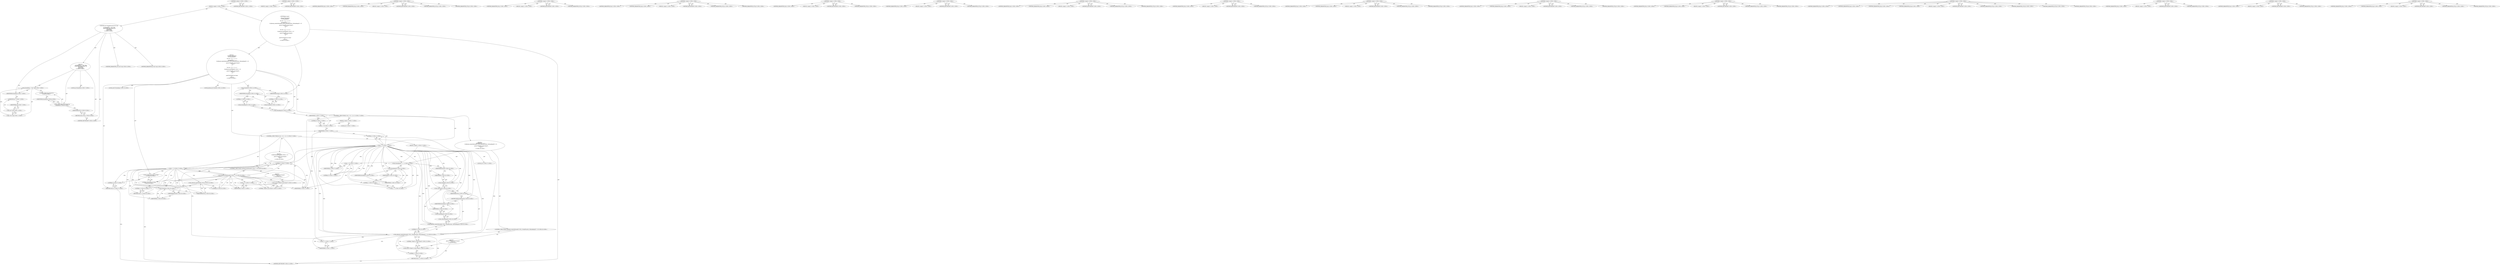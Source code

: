 digraph combined_cpg {
"111669149696" [label = "<(METHOD,<global>)<SUB>1</SUB>>" COLUMN_NUMBER="1" LINE_NUMBER="1"]
"25769803776" [label = "<(BLOCK,<empty>)<SUB>1</SUB>>" COLUMN_NUMBER="1" LINE_NUMBER="1"]
"111669149697" [label = "<(METHOD,void *threadFunction(void *arg)
{
    int threadNum = *(int *)arg;
    printf(\"Hello from thread %d\n\", threadNum);
    return NULL;
})<SUB>5</SUB>>" COLUMN_NUMBER="1" LINE_NUMBER="5"]
"115964116992" [label = "<(METHOD_PARAMETER_IN,void *arg)<SUB>5</SUB>>" COLUMN_NUMBER="22" LINE_NUMBER="5"]
"25769803777" [label = "<(BLOCK,{
    int threadNum = *(int *)arg;
    printf(\"Hello from thread %d\n\", threadNum);
    return NULL;
})<SUB>6</SUB>>" COLUMN_NUMBER="1" LINE_NUMBER="6"]
"94489280512" [label = "<(LOCAL,int threadNum)<SUB>7</SUB>>" COLUMN_NUMBER="9" LINE_NUMBER="7"]
"30064771072" [label = "<(CALL,threadNum = *(int *)arg)<SUB>7</SUB>>" COLUMN_NUMBER="9" LINE_NUMBER="7"]
"68719476736" [label = "<(IDENTIFIER,threadNum)<SUB>7</SUB>>" COLUMN_NUMBER="9" LINE_NUMBER="7"]
"30064771073" [label = "<(CALL,*(int *)arg)<SUB>7</SUB>>" COLUMN_NUMBER="21" LINE_NUMBER="7"]
"30064771074" [label = "<(CALL,(int *)arg)<SUB>7</SUB>>" COLUMN_NUMBER="22" LINE_NUMBER="7"]
"184683593728" [label = "<(UNKNOWN,int *)<SUB>7</SUB>>" COLUMN_NUMBER="23" LINE_NUMBER="7"]
"68719476737" [label = "<(IDENTIFIER,arg)<SUB>7</SUB>>" COLUMN_NUMBER="29" LINE_NUMBER="7"]
"30064771075" [label = "<(CALL,printf(\"Hello from thread %d\n\", threadNum))<SUB>8</SUB>>" COLUMN_NUMBER="5" LINE_NUMBER="8"]
"90194313216" [label = "<(LITERAL,\"Hello from thread %d\n\")<SUB>8</SUB>>" COLUMN_NUMBER="12" LINE_NUMBER="8"]
"68719476738" [label = "<(IDENTIFIER,threadNum)<SUB>8</SUB>>" COLUMN_NUMBER="38" LINE_NUMBER="8"]
"146028888064" [label = "<(RETURN,return NULL;)<SUB>9</SUB>>" COLUMN_NUMBER="5" LINE_NUMBER="9"]
"68719476739" [label = "<(IDENTIFIER,NULL)<SUB>9</SUB>>" COLUMN_NUMBER="12" LINE_NUMBER="9"]
"128849018880" [label = "<(METHOD_RETURN,RET)<SUB>5</SUB>>" COLUMN_NUMBER="1" LINE_NUMBER="5"]
"120259084288" [label = "<(METHOD_PARAMETER_OUT,void *arg)<SUB>5</SUB>>" COLUMN_NUMBER="22" LINE_NUMBER="5"]
"111669149698" [label = "<(METHOD,int main()
{
    pthread_t threads[2];
    int threadArgs[2];

    for (int i = 0; i < 2; i++)
    {
        threadArgs[i] = i + 1;
        if (pthread_create(&threads[i], NULL, threadFunction, &threadArgs[i]) != 0)
        {
            perror(\"Failed to create thread\");
            return 1;
        }
    }

    for (int i = 0; i < 2; i++)
    {
        if (pthread_join(threads[i], NULL) != 0)
        {
            perror(\"Failed to join thread\");
            return 1;
        }
    }

    printf(\"All threads are done!\n\");
    return 0;
})<SUB>12</SUB>>" COLUMN_NUMBER="1" LINE_NUMBER="12"]
"25769803778" [label = "<(BLOCK,{
    pthread_t threads[2];
    int threadArgs[2];

    for (int i = 0; i < 2; i++)
    {
        threadArgs[i] = i + 1;
        if (pthread_create(&threads[i], NULL, threadFunction, &threadArgs[i]) != 0)
        {
            perror(\"Failed to create thread\");
            return 1;
        }
    }

    for (int i = 0; i < 2; i++)
    {
        if (pthread_join(threads[i], NULL) != 0)
        {
            perror(\"Failed to join thread\");
            return 1;
        }
    }

    printf(\"All threads are done!\n\");
    return 0;
})<SUB>13</SUB>>" COLUMN_NUMBER="1" LINE_NUMBER="13"]
"94489280513" [label = "<(LOCAL,pthread_t[2] threads)<SUB>14</SUB>>" COLUMN_NUMBER="15" LINE_NUMBER="14"]
"30064771076" [label = "<(CALL,threads[2])<SUB>14</SUB>>" COLUMN_NUMBER="15" LINE_NUMBER="14"]
"68719476740" [label = "<(IDENTIFIER,threads)<SUB>14</SUB>>" COLUMN_NUMBER="15" LINE_NUMBER="14"]
"30064771077" [label = "<(CALL,threads[2])<SUB>14</SUB>>" COLUMN_NUMBER="15" LINE_NUMBER="14"]
"90194313217" [label = "<(LITERAL,2)<SUB>14</SUB>>" COLUMN_NUMBER="23" LINE_NUMBER="14"]
"94489280514" [label = "<(LOCAL,int[2] threadArgs)<SUB>15</SUB>>" COLUMN_NUMBER="9" LINE_NUMBER="15"]
"30064771078" [label = "<(CALL,threadArgs[2])<SUB>15</SUB>>" COLUMN_NUMBER="9" LINE_NUMBER="15"]
"68719476741" [label = "<(IDENTIFIER,threadArgs)<SUB>15</SUB>>" COLUMN_NUMBER="9" LINE_NUMBER="15"]
"30064771079" [label = "<(CALL,threadArgs[2])<SUB>15</SUB>>" COLUMN_NUMBER="9" LINE_NUMBER="15"]
"90194313218" [label = "<(LITERAL,2)<SUB>15</SUB>>" COLUMN_NUMBER="20" LINE_NUMBER="15"]
"47244640256" [label = "<(CONTROL_STRUCTURE,for (int i = 0;i < 2;i++))<SUB>17</SUB>>" COLUMN_NUMBER="5" LINE_NUMBER="17"]
"25769803779" [label = "<(BLOCK,<empty>)<SUB>17</SUB>>" COLUMN_NUMBER="5" LINE_NUMBER="17"]
"94489280515" [label = "<(LOCAL,int i)<SUB>17</SUB>>" COLUMN_NUMBER="14" LINE_NUMBER="17"]
"30064771080" [label = "<(CALL,i = 0)<SUB>17</SUB>>" COLUMN_NUMBER="14" LINE_NUMBER="17"]
"68719476742" [label = "<(IDENTIFIER,i)<SUB>17</SUB>>" COLUMN_NUMBER="14" LINE_NUMBER="17"]
"90194313219" [label = "<(LITERAL,0)<SUB>17</SUB>>" COLUMN_NUMBER="18" LINE_NUMBER="17"]
"30064771081" [label = "<(CALL,i < 2)<SUB>17</SUB>>" COLUMN_NUMBER="21" LINE_NUMBER="17"]
"68719476743" [label = "<(IDENTIFIER,i)<SUB>17</SUB>>" COLUMN_NUMBER="21" LINE_NUMBER="17"]
"90194313220" [label = "<(LITERAL,2)<SUB>17</SUB>>" COLUMN_NUMBER="25" LINE_NUMBER="17"]
"30064771082" [label = "<(CALL,i++)<SUB>17</SUB>>" COLUMN_NUMBER="28" LINE_NUMBER="17"]
"68719476744" [label = "<(IDENTIFIER,i)<SUB>17</SUB>>" COLUMN_NUMBER="28" LINE_NUMBER="17"]
"25769803780" [label = "<(BLOCK,{
        threadArgs[i] = i + 1;
        if (pthread_create(&threads[i], NULL, threadFunction, &threadArgs[i]) != 0)
        {
            perror(\"Failed to create thread\");
            return 1;
        }
    })<SUB>18</SUB>>" COLUMN_NUMBER="5" LINE_NUMBER="18"]
"30064771083" [label = "<(CALL,threadArgs[i] = i + 1)<SUB>19</SUB>>" COLUMN_NUMBER="9" LINE_NUMBER="19"]
"30064771084" [label = "<(CALL,threadArgs[i])<SUB>19</SUB>>" COLUMN_NUMBER="9" LINE_NUMBER="19"]
"68719476745" [label = "<(IDENTIFIER,threadArgs)<SUB>19</SUB>>" COLUMN_NUMBER="9" LINE_NUMBER="19"]
"68719476746" [label = "<(IDENTIFIER,i)<SUB>19</SUB>>" COLUMN_NUMBER="20" LINE_NUMBER="19"]
"30064771085" [label = "<(CALL,i + 1)<SUB>19</SUB>>" COLUMN_NUMBER="25" LINE_NUMBER="19"]
"68719476747" [label = "<(IDENTIFIER,i)<SUB>19</SUB>>" COLUMN_NUMBER="25" LINE_NUMBER="19"]
"90194313221" [label = "<(LITERAL,1)<SUB>19</SUB>>" COLUMN_NUMBER="29" LINE_NUMBER="19"]
"47244640257" [label = "<(CONTROL_STRUCTURE,if (pthread_create(&threads[i], NULL, threadFunction, &threadArgs[i]) != 0))<SUB>20</SUB>>" COLUMN_NUMBER="9" LINE_NUMBER="20"]
"30064771086" [label = "<(CALL,pthread_create(&threads[i], NULL, threadFunction, &threadArgs[i]) != 0)<SUB>20</SUB>>" COLUMN_NUMBER="13" LINE_NUMBER="20"]
"30064771087" [label = "<(CALL,pthread_create(&threads[i], NULL, threadFunction, &threadArgs[i]))<SUB>20</SUB>>" COLUMN_NUMBER="13" LINE_NUMBER="20"]
"30064771088" [label = "<(CALL,&threads[i])<SUB>20</SUB>>" COLUMN_NUMBER="28" LINE_NUMBER="20"]
"30064771089" [label = "<(CALL,threads[i])<SUB>20</SUB>>" COLUMN_NUMBER="29" LINE_NUMBER="20"]
"68719476748" [label = "<(IDENTIFIER,threads)<SUB>20</SUB>>" COLUMN_NUMBER="29" LINE_NUMBER="20"]
"68719476749" [label = "<(IDENTIFIER,i)<SUB>20</SUB>>" COLUMN_NUMBER="37" LINE_NUMBER="20"]
"68719476750" [label = "<(IDENTIFIER,NULL)<SUB>20</SUB>>" COLUMN_NUMBER="41" LINE_NUMBER="20"]
"124554051584" [label = "<(METHOD_REF,threadFunction)<SUB>20</SUB>>" COLUMN_NUMBER="47" LINE_NUMBER="20"]
"30064771090" [label = "<(CALL,&threadArgs[i])<SUB>20</SUB>>" COLUMN_NUMBER="63" LINE_NUMBER="20"]
"30064771091" [label = "<(CALL,threadArgs[i])<SUB>20</SUB>>" COLUMN_NUMBER="64" LINE_NUMBER="20"]
"68719476751" [label = "<(IDENTIFIER,threadArgs)<SUB>20</SUB>>" COLUMN_NUMBER="64" LINE_NUMBER="20"]
"68719476752" [label = "<(IDENTIFIER,i)<SUB>20</SUB>>" COLUMN_NUMBER="75" LINE_NUMBER="20"]
"90194313222" [label = "<(LITERAL,0)<SUB>20</SUB>>" COLUMN_NUMBER="82" LINE_NUMBER="20"]
"25769803781" [label = "<(BLOCK,{
            perror(\"Failed to create thread\");
            return 1;
        })<SUB>21</SUB>>" COLUMN_NUMBER="9" LINE_NUMBER="21"]
"30064771092" [label = "<(CALL,perror(\"Failed to create thread\"))<SUB>22</SUB>>" COLUMN_NUMBER="13" LINE_NUMBER="22"]
"90194313223" [label = "<(LITERAL,\"Failed to create thread\")<SUB>22</SUB>>" COLUMN_NUMBER="20" LINE_NUMBER="22"]
"146028888065" [label = "<(RETURN,return 1;)<SUB>23</SUB>>" COLUMN_NUMBER="13" LINE_NUMBER="23"]
"90194313224" [label = "<(LITERAL,1)<SUB>23</SUB>>" COLUMN_NUMBER="20" LINE_NUMBER="23"]
"47244640258" [label = "<(CONTROL_STRUCTURE,for (int i = 0;i < 2;i++))<SUB>27</SUB>>" COLUMN_NUMBER="5" LINE_NUMBER="27"]
"25769803782" [label = "<(BLOCK,<empty>)<SUB>27</SUB>>" COLUMN_NUMBER="5" LINE_NUMBER="27"]
"94489280516" [label = "<(LOCAL,int i)<SUB>27</SUB>>" COLUMN_NUMBER="14" LINE_NUMBER="27"]
"30064771093" [label = "<(CALL,i = 0)<SUB>27</SUB>>" COLUMN_NUMBER="14" LINE_NUMBER="27"]
"68719476753" [label = "<(IDENTIFIER,i)<SUB>27</SUB>>" COLUMN_NUMBER="14" LINE_NUMBER="27"]
"90194313225" [label = "<(LITERAL,0)<SUB>27</SUB>>" COLUMN_NUMBER="18" LINE_NUMBER="27"]
"30064771094" [label = "<(CALL,i < 2)<SUB>27</SUB>>" COLUMN_NUMBER="21" LINE_NUMBER="27"]
"68719476754" [label = "<(IDENTIFIER,i)<SUB>27</SUB>>" COLUMN_NUMBER="21" LINE_NUMBER="27"]
"90194313226" [label = "<(LITERAL,2)<SUB>27</SUB>>" COLUMN_NUMBER="25" LINE_NUMBER="27"]
"30064771095" [label = "<(CALL,i++)<SUB>27</SUB>>" COLUMN_NUMBER="28" LINE_NUMBER="27"]
"68719476755" [label = "<(IDENTIFIER,i)<SUB>27</SUB>>" COLUMN_NUMBER="28" LINE_NUMBER="27"]
"25769803783" [label = "<(BLOCK,{
        if (pthread_join(threads[i], NULL) != 0)
        {
            perror(\"Failed to join thread\");
            return 1;
        }
    })<SUB>28</SUB>>" COLUMN_NUMBER="5" LINE_NUMBER="28"]
"47244640259" [label = "<(CONTROL_STRUCTURE,if (pthread_join(threads[i], NULL) != 0))<SUB>29</SUB>>" COLUMN_NUMBER="9" LINE_NUMBER="29"]
"30064771096" [label = "<(CALL,pthread_join(threads[i], NULL) != 0)<SUB>29</SUB>>" COLUMN_NUMBER="13" LINE_NUMBER="29"]
"30064771097" [label = "<(CALL,pthread_join(threads[i], NULL))<SUB>29</SUB>>" COLUMN_NUMBER="13" LINE_NUMBER="29"]
"30064771098" [label = "<(CALL,threads[i])<SUB>29</SUB>>" COLUMN_NUMBER="26" LINE_NUMBER="29"]
"68719476756" [label = "<(IDENTIFIER,threads)<SUB>29</SUB>>" COLUMN_NUMBER="26" LINE_NUMBER="29"]
"68719476757" [label = "<(IDENTIFIER,i)<SUB>29</SUB>>" COLUMN_NUMBER="34" LINE_NUMBER="29"]
"68719476758" [label = "<(IDENTIFIER,NULL)<SUB>29</SUB>>" COLUMN_NUMBER="38" LINE_NUMBER="29"]
"90194313227" [label = "<(LITERAL,0)<SUB>29</SUB>>" COLUMN_NUMBER="47" LINE_NUMBER="29"]
"25769803784" [label = "<(BLOCK,{
            perror(\"Failed to join thread\");
            return 1;
        })<SUB>30</SUB>>" COLUMN_NUMBER="9" LINE_NUMBER="30"]
"30064771099" [label = "<(CALL,perror(\"Failed to join thread\"))<SUB>31</SUB>>" COLUMN_NUMBER="13" LINE_NUMBER="31"]
"90194313228" [label = "<(LITERAL,\"Failed to join thread\")<SUB>31</SUB>>" COLUMN_NUMBER="20" LINE_NUMBER="31"]
"146028888066" [label = "<(RETURN,return 1;)<SUB>32</SUB>>" COLUMN_NUMBER="13" LINE_NUMBER="32"]
"90194313229" [label = "<(LITERAL,1)<SUB>32</SUB>>" COLUMN_NUMBER="20" LINE_NUMBER="32"]
"30064771100" [label = "<(CALL,printf(\"All threads are done!\n\"))<SUB>36</SUB>>" COLUMN_NUMBER="5" LINE_NUMBER="36"]
"90194313230" [label = "<(LITERAL,\"All threads are done!\n\")<SUB>36</SUB>>" COLUMN_NUMBER="12" LINE_NUMBER="36"]
"146028888067" [label = "<(RETURN,return 0;)<SUB>37</SUB>>" COLUMN_NUMBER="5" LINE_NUMBER="37"]
"90194313231" [label = "<(LITERAL,0)<SUB>37</SUB>>" COLUMN_NUMBER="12" LINE_NUMBER="37"]
"128849018881" [label = "<(METHOD_RETURN,RET)<SUB>12</SUB>>" COLUMN_NUMBER="1" LINE_NUMBER="12"]
"128849018882" [label = "<(METHOD_RETURN,RET)<SUB>1</SUB>>" COLUMN_NUMBER="1" LINE_NUMBER="1"]
  "111669149696" -> "25769803776"  [ label = "AST: "] 
  "111669149696" -> "128849018882"  [ label = "AST: "] 
  "111669149696" -> "128849018882"  [ label = "CFG: "] 
  "25769803776" -> "111669149697"  [ label = "AST: "] 
  "25769803776" -> "111669149698"  [ label = "AST: "] 
  "111669149697" -> "115964116992"  [ label = "AST: "] 
  "111669149697" -> "25769803777"  [ label = "AST: "] 
  "111669149697" -> "128849018880"  [ label = "AST: "] 
  "111669149697" -> "120259084288"  [ label = "AST: "] 
  "111669149697" -> "68719476736"  [ label = "CFG: "] 
  "25769803777" -> "94489280512"  [ label = "AST: "] 
  "25769803777" -> "30064771072"  [ label = "AST: "] 
  "25769803777" -> "30064771075"  [ label = "AST: "] 
  "25769803777" -> "146028888064"  [ label = "AST: "] 
  "30064771072" -> "68719476736"  [ label = "AST: "] 
  "30064771072" -> "30064771073"  [ label = "AST: "] 
  "30064771072" -> "90194313216"  [ label = "CFG: "] 
  "68719476736" -> "184683593728"  [ label = "CFG: "] 
  "30064771073" -> "30064771074"  [ label = "AST: "] 
  "30064771073" -> "30064771072"  [ label = "CFG: "] 
  "30064771074" -> "184683593728"  [ label = "AST: "] 
  "30064771074" -> "68719476737"  [ label = "AST: "] 
  "30064771074" -> "30064771073"  [ label = "CFG: "] 
  "184683593728" -> "68719476737"  [ label = "CFG: "] 
  "68719476737" -> "30064771074"  [ label = "CFG: "] 
  "30064771075" -> "90194313216"  [ label = "AST: "] 
  "30064771075" -> "68719476738"  [ label = "AST: "] 
  "30064771075" -> "68719476739"  [ label = "CFG: "] 
  "90194313216" -> "68719476738"  [ label = "CFG: "] 
  "68719476738" -> "30064771075"  [ label = "CFG: "] 
  "146028888064" -> "68719476739"  [ label = "AST: "] 
  "146028888064" -> "128849018880"  [ label = "CFG: "] 
  "68719476739" -> "146028888064"  [ label = "CFG: "] 
  "111669149698" -> "25769803778"  [ label = "AST: "] 
  "111669149698" -> "128849018881"  [ label = "AST: "] 
  "111669149698" -> "68719476740"  [ label = "CFG: "] 
  "25769803778" -> "94489280513"  [ label = "AST: "] 
  "25769803778" -> "30064771076"  [ label = "AST: "] 
  "25769803778" -> "94489280514"  [ label = "AST: "] 
  "25769803778" -> "30064771078"  [ label = "AST: "] 
  "25769803778" -> "47244640256"  [ label = "AST: "] 
  "25769803778" -> "47244640258"  [ label = "AST: "] 
  "25769803778" -> "30064771100"  [ label = "AST: "] 
  "25769803778" -> "146028888067"  [ label = "AST: "] 
  "30064771076" -> "68719476740"  [ label = "AST: "] 
  "30064771076" -> "30064771077"  [ label = "AST: "] 
  "30064771076" -> "68719476741"  [ label = "CFG: "] 
  "68719476740" -> "90194313217"  [ label = "CFG: "] 
  "30064771077" -> "90194313217"  [ label = "AST: "] 
  "30064771077" -> "30064771076"  [ label = "CFG: "] 
  "90194313217" -> "30064771077"  [ label = "CFG: "] 
  "30064771078" -> "68719476741"  [ label = "AST: "] 
  "30064771078" -> "30064771079"  [ label = "AST: "] 
  "30064771078" -> "68719476742"  [ label = "CFG: "] 
  "68719476741" -> "90194313218"  [ label = "CFG: "] 
  "30064771079" -> "90194313218"  [ label = "AST: "] 
  "30064771079" -> "30064771078"  [ label = "CFG: "] 
  "90194313218" -> "30064771079"  [ label = "CFG: "] 
  "47244640256" -> "25769803779"  [ label = "AST: "] 
  "47244640256" -> "30064771081"  [ label = "AST: "] 
  "47244640256" -> "30064771082"  [ label = "AST: "] 
  "47244640256" -> "25769803780"  [ label = "AST: "] 
  "25769803779" -> "94489280515"  [ label = "AST: "] 
  "25769803779" -> "30064771080"  [ label = "AST: "] 
  "30064771080" -> "68719476742"  [ label = "AST: "] 
  "30064771080" -> "90194313219"  [ label = "AST: "] 
  "30064771080" -> "68719476743"  [ label = "CFG: "] 
  "68719476742" -> "90194313219"  [ label = "CFG: "] 
  "90194313219" -> "30064771080"  [ label = "CFG: "] 
  "30064771081" -> "68719476743"  [ label = "AST: "] 
  "30064771081" -> "90194313220"  [ label = "AST: "] 
  "30064771081" -> "68719476745"  [ label = "CFG: "] 
  "30064771081" -> "68719476753"  [ label = "CFG: "] 
  "30064771081" -> "90194313226"  [ label = "CDG: "] 
  "30064771081" -> "90194313225"  [ label = "CDG: "] 
  "30064771081" -> "90194313222"  [ label = "CDG: "] 
  "30064771081" -> "90194313221"  [ label = "CDG: "] 
  "30064771081" -> "30064771091"  [ label = "CDG: "] 
  "30064771081" -> "30064771094"  [ label = "CDG: "] 
  "30064771081" -> "30064771093"  [ label = "CDG: "] 
  "30064771081" -> "30064771088"  [ label = "CDG: "] 
  "30064771081" -> "30064771087"  [ label = "CDG: "] 
  "30064771081" -> "30064771090"  [ label = "CDG: "] 
  "30064771081" -> "30064771089"  [ label = "CDG: "] 
  "30064771081" -> "30064771084"  [ label = "CDG: "] 
  "30064771081" -> "30064771083"  [ label = "CDG: "] 
  "30064771081" -> "30064771086"  [ label = "CDG: "] 
  "30064771081" -> "30064771085"  [ label = "CDG: "] 
  "30064771081" -> "68719476753"  [ label = "CDG: "] 
  "30064771081" -> "68719476752"  [ label = "CDG: "] 
  "30064771081" -> "124554051584"  [ label = "CDG: "] 
  "30064771081" -> "68719476754"  [ label = "CDG: "] 
  "30064771081" -> "68719476749"  [ label = "CDG: "] 
  "30064771081" -> "68719476748"  [ label = "CDG: "] 
  "30064771081" -> "68719476751"  [ label = "CDG: "] 
  "30064771081" -> "68719476750"  [ label = "CDG: "] 
  "30064771081" -> "68719476745"  [ label = "CDG: "] 
  "30064771081" -> "68719476747"  [ label = "CDG: "] 
  "30064771081" -> "68719476746"  [ label = "CDG: "] 
  "68719476743" -> "90194313220"  [ label = "CFG: "] 
  "90194313220" -> "30064771081"  [ label = "CFG: "] 
  "30064771082" -> "68719476744"  [ label = "AST: "] 
  "30064771082" -> "68719476743"  [ label = "CFG: "] 
  "68719476744" -> "30064771082"  [ label = "CFG: "] 
  "25769803780" -> "30064771083"  [ label = "AST: "] 
  "25769803780" -> "47244640257"  [ label = "AST: "] 
  "30064771083" -> "30064771084"  [ label = "AST: "] 
  "30064771083" -> "30064771085"  [ label = "AST: "] 
  "30064771083" -> "68719476748"  [ label = "CFG: "] 
  "30064771084" -> "68719476745"  [ label = "AST: "] 
  "30064771084" -> "68719476746"  [ label = "AST: "] 
  "30064771084" -> "68719476747"  [ label = "CFG: "] 
  "68719476745" -> "68719476746"  [ label = "CFG: "] 
  "68719476746" -> "30064771084"  [ label = "CFG: "] 
  "30064771085" -> "68719476747"  [ label = "AST: "] 
  "30064771085" -> "90194313221"  [ label = "AST: "] 
  "30064771085" -> "30064771083"  [ label = "CFG: "] 
  "68719476747" -> "90194313221"  [ label = "CFG: "] 
  "90194313221" -> "30064771085"  [ label = "CFG: "] 
  "47244640257" -> "30064771086"  [ label = "AST: "] 
  "47244640257" -> "25769803781"  [ label = "AST: "] 
  "30064771086" -> "30064771087"  [ label = "AST: "] 
  "30064771086" -> "90194313222"  [ label = "AST: "] 
  "30064771086" -> "90194313223"  [ label = "CFG: "] 
  "30064771086" -> "68719476744"  [ label = "CFG: "] 
  "30064771086" -> "146028888065"  [ label = "CDG: "] 
  "30064771086" -> "90194313224"  [ label = "CDG: "] 
  "30064771086" -> "90194313223"  [ label = "CDG: "] 
  "30064771086" -> "30064771092"  [ label = "CDG: "] 
  "30064771086" -> "30064771082"  [ label = "CDG: "] 
  "30064771086" -> "30064771081"  [ label = "CDG: "] 
  "30064771086" -> "90194313220"  [ label = "CDG: "] 
  "30064771086" -> "68719476744"  [ label = "CDG: "] 
  "30064771086" -> "68719476743"  [ label = "CDG: "] 
  "30064771087" -> "30064771088"  [ label = "AST: "] 
  "30064771087" -> "68719476750"  [ label = "AST: "] 
  "30064771087" -> "124554051584"  [ label = "AST: "] 
  "30064771087" -> "30064771090"  [ label = "AST: "] 
  "30064771087" -> "90194313222"  [ label = "CFG: "] 
  "30064771088" -> "30064771089"  [ label = "AST: "] 
  "30064771088" -> "68719476750"  [ label = "CFG: "] 
  "30064771089" -> "68719476748"  [ label = "AST: "] 
  "30064771089" -> "68719476749"  [ label = "AST: "] 
  "30064771089" -> "30064771088"  [ label = "CFG: "] 
  "68719476748" -> "68719476749"  [ label = "CFG: "] 
  "68719476749" -> "30064771089"  [ label = "CFG: "] 
  "68719476750" -> "124554051584"  [ label = "CFG: "] 
  "124554051584" -> "68719476751"  [ label = "CFG: "] 
  "30064771090" -> "30064771091"  [ label = "AST: "] 
  "30064771090" -> "30064771087"  [ label = "CFG: "] 
  "30064771091" -> "68719476751"  [ label = "AST: "] 
  "30064771091" -> "68719476752"  [ label = "AST: "] 
  "30064771091" -> "30064771090"  [ label = "CFG: "] 
  "68719476751" -> "68719476752"  [ label = "CFG: "] 
  "68719476752" -> "30064771091"  [ label = "CFG: "] 
  "90194313222" -> "30064771086"  [ label = "CFG: "] 
  "25769803781" -> "30064771092"  [ label = "AST: "] 
  "25769803781" -> "146028888065"  [ label = "AST: "] 
  "30064771092" -> "90194313223"  [ label = "AST: "] 
  "30064771092" -> "90194313224"  [ label = "CFG: "] 
  "90194313223" -> "30064771092"  [ label = "CFG: "] 
  "146028888065" -> "90194313224"  [ label = "AST: "] 
  "146028888065" -> "128849018881"  [ label = "CFG: "] 
  "90194313224" -> "146028888065"  [ label = "CFG: "] 
  "47244640258" -> "25769803782"  [ label = "AST: "] 
  "47244640258" -> "30064771094"  [ label = "AST: "] 
  "47244640258" -> "30064771095"  [ label = "AST: "] 
  "47244640258" -> "25769803783"  [ label = "AST: "] 
  "25769803782" -> "94489280516"  [ label = "AST: "] 
  "25769803782" -> "30064771093"  [ label = "AST: "] 
  "30064771093" -> "68719476753"  [ label = "AST: "] 
  "30064771093" -> "90194313225"  [ label = "AST: "] 
  "30064771093" -> "68719476754"  [ label = "CFG: "] 
  "68719476753" -> "90194313225"  [ label = "CFG: "] 
  "90194313225" -> "30064771093"  [ label = "CFG: "] 
  "30064771094" -> "68719476754"  [ label = "AST: "] 
  "30064771094" -> "90194313226"  [ label = "AST: "] 
  "30064771094" -> "68719476756"  [ label = "CFG: "] 
  "30064771094" -> "90194313230"  [ label = "CFG: "] 
  "30064771094" -> "146028888067"  [ label = "CDG: "] 
  "30064771094" -> "90194313230"  [ label = "CDG: "] 
  "30064771094" -> "90194313231"  [ label = "CDG: "] 
  "30064771094" -> "90194313227"  [ label = "CDG: "] 
  "30064771094" -> "68719476757"  [ label = "CDG: "] 
  "30064771094" -> "68719476756"  [ label = "CDG: "] 
  "30064771094" -> "68719476758"  [ label = "CDG: "] 
  "30064771094" -> "30064771100"  [ label = "CDG: "] 
  "30064771094" -> "30064771096"  [ label = "CDG: "] 
  "30064771094" -> "30064771098"  [ label = "CDG: "] 
  "30064771094" -> "30064771097"  [ label = "CDG: "] 
  "68719476754" -> "90194313226"  [ label = "CFG: "] 
  "90194313226" -> "30064771094"  [ label = "CFG: "] 
  "30064771095" -> "68719476755"  [ label = "AST: "] 
  "30064771095" -> "68719476754"  [ label = "CFG: "] 
  "68719476755" -> "30064771095"  [ label = "CFG: "] 
  "25769803783" -> "47244640259"  [ label = "AST: "] 
  "47244640259" -> "30064771096"  [ label = "AST: "] 
  "47244640259" -> "25769803784"  [ label = "AST: "] 
  "30064771096" -> "30064771097"  [ label = "AST: "] 
  "30064771096" -> "90194313227"  [ label = "AST: "] 
  "30064771096" -> "90194313228"  [ label = "CFG: "] 
  "30064771096" -> "68719476755"  [ label = "CFG: "] 
  "30064771096" -> "146028888066"  [ label = "CDG: "] 
  "30064771096" -> "90194313229"  [ label = "CDG: "] 
  "30064771096" -> "90194313226"  [ label = "CDG: "] 
  "30064771096" -> "90194313228"  [ label = "CDG: "] 
  "30064771096" -> "30064771094"  [ label = "CDG: "] 
  "30064771096" -> "68719476755"  [ label = "CDG: "] 
  "30064771096" -> "68719476754"  [ label = "CDG: "] 
  "30064771096" -> "30064771099"  [ label = "CDG: "] 
  "30064771096" -> "30064771095"  [ label = "CDG: "] 
  "30064771097" -> "30064771098"  [ label = "AST: "] 
  "30064771097" -> "68719476758"  [ label = "AST: "] 
  "30064771097" -> "90194313227"  [ label = "CFG: "] 
  "30064771098" -> "68719476756"  [ label = "AST: "] 
  "30064771098" -> "68719476757"  [ label = "AST: "] 
  "30064771098" -> "68719476758"  [ label = "CFG: "] 
  "68719476756" -> "68719476757"  [ label = "CFG: "] 
  "68719476757" -> "30064771098"  [ label = "CFG: "] 
  "68719476758" -> "30064771097"  [ label = "CFG: "] 
  "90194313227" -> "30064771096"  [ label = "CFG: "] 
  "25769803784" -> "30064771099"  [ label = "AST: "] 
  "25769803784" -> "146028888066"  [ label = "AST: "] 
  "30064771099" -> "90194313228"  [ label = "AST: "] 
  "30064771099" -> "90194313229"  [ label = "CFG: "] 
  "90194313228" -> "30064771099"  [ label = "CFG: "] 
  "146028888066" -> "90194313229"  [ label = "AST: "] 
  "146028888066" -> "128849018881"  [ label = "CFG: "] 
  "90194313229" -> "146028888066"  [ label = "CFG: "] 
  "30064771100" -> "90194313230"  [ label = "AST: "] 
  "30064771100" -> "90194313231"  [ label = "CFG: "] 
  "90194313230" -> "30064771100"  [ label = "CFG: "] 
  "146028888067" -> "90194313231"  [ label = "AST: "] 
  "146028888067" -> "128849018881"  [ label = "CFG: "] 
  "90194313231" -> "146028888067"  [ label = "CFG: "] 
"111669149699" [label = "<(METHOD,<global>)<SUB>1</SUB>>" COLUMN_NUMBER="" LINE_NUMBER="1"]
"25769803785" [label = "<(BLOCK,<empty>)<SUB></SUB>>" COLUMN_NUMBER="" LINE_NUMBER=""]
"128849018883" [label = "<(METHOD_RETURN,RET)<SUB></SUB>>" COLUMN_NUMBER="" LINE_NUMBER=""]
  "111669149699" -> "25769803785"  [ label = "AST: "] 
  "111669149699" -> "128849018883"  [ label = "AST: "] 
  "111669149699" -> "128849018883"  [ label = "CFG: "] 
"111669149700" [label = "<(METHOD,<empty>)<SUB></SUB>>" COLUMN_NUMBER="" LINE_NUMBER=""]
"115964116993" [label = "<(METHOD_PARAMETER_IN,p1)<SUB></SUB>>" COLUMN_NUMBER="" LINE_NUMBER=""]
"115964116994" [label = "<(METHOD_PARAMETER_IN,p2)<SUB></SUB>>" COLUMN_NUMBER="" LINE_NUMBER=""]
"25769803786" [label = "<(BLOCK,<empty>)<SUB></SUB>>" COLUMN_NUMBER="" LINE_NUMBER=""]
"128849018884" [label = "<(METHOD_RETURN,RET)<SUB></SUB>>" COLUMN_NUMBER="" LINE_NUMBER=""]
"120259084289" [label = "<(METHOD_PARAMETER_OUT,p1)<SUB></SUB>>" COLUMN_NUMBER="" LINE_NUMBER=""]
"120259084290" [label = "<(METHOD_PARAMETER_OUT,p2)<SUB></SUB>>" COLUMN_NUMBER="" LINE_NUMBER=""]
  "111669149700" -> "115964116993"  [ label = "AST: "] 
  "111669149700" -> "115964116994"  [ label = "AST: "] 
  "111669149700" -> "25769803786"  [ label = "AST: "] 
  "111669149700" -> "128849018884"  [ label = "AST: "] 
  "111669149700" -> "120259084289"  [ label = "AST: "] 
  "111669149700" -> "120259084290"  [ label = "AST: "] 
  "111669149700" -> "128849018884"  [ label = "CFG: "] 
"111669149701" [label = "<(METHOD,<empty>)<SUB></SUB>>" COLUMN_NUMBER="" LINE_NUMBER=""]
"115964116995" [label = "<(METHOD_PARAMETER_IN,p1)<SUB></SUB>>" COLUMN_NUMBER="" LINE_NUMBER=""]
"25769803787" [label = "<(BLOCK,<empty>)<SUB></SUB>>" COLUMN_NUMBER="" LINE_NUMBER=""]
"128849018885" [label = "<(METHOD_RETURN,RET)<SUB></SUB>>" COLUMN_NUMBER="" LINE_NUMBER=""]
"120259084291" [label = "<(METHOD_PARAMETER_OUT,p1)<SUB></SUB>>" COLUMN_NUMBER="" LINE_NUMBER=""]
  "111669149701" -> "115964116995"  [ label = "AST: "] 
  "111669149701" -> "25769803787"  [ label = "AST: "] 
  "111669149701" -> "128849018885"  [ label = "AST: "] 
  "111669149701" -> "120259084291"  [ label = "AST: "] 
  "111669149701" -> "128849018885"  [ label = "CFG: "] 
"111669149702" [label = "<(METHOD,<empty>)<SUB></SUB>>" COLUMN_NUMBER="" LINE_NUMBER=""]
"115964116996" [label = "<(METHOD_PARAMETER_IN,p1)<SUB></SUB>>" COLUMN_NUMBER="" LINE_NUMBER=""]
"115964116997" [label = "<(METHOD_PARAMETER_IN,p2)<SUB></SUB>>" COLUMN_NUMBER="" LINE_NUMBER=""]
"25769803788" [label = "<(BLOCK,<empty>)<SUB></SUB>>" COLUMN_NUMBER="" LINE_NUMBER=""]
"128849018886" [label = "<(METHOD_RETURN,RET)<SUB></SUB>>" COLUMN_NUMBER="" LINE_NUMBER=""]
"120259084292" [label = "<(METHOD_PARAMETER_OUT,p1)<SUB></SUB>>" COLUMN_NUMBER="" LINE_NUMBER=""]
"120259084293" [label = "<(METHOD_PARAMETER_OUT,p2)<SUB></SUB>>" COLUMN_NUMBER="" LINE_NUMBER=""]
  "111669149702" -> "115964116996"  [ label = "AST: "] 
  "111669149702" -> "115964116997"  [ label = "AST: "] 
  "111669149702" -> "25769803788"  [ label = "AST: "] 
  "111669149702" -> "128849018886"  [ label = "AST: "] 
  "111669149702" -> "120259084292"  [ label = "AST: "] 
  "111669149702" -> "120259084293"  [ label = "AST: "] 
  "111669149702" -> "128849018886"  [ label = "CFG: "] 
"111669149703" [label = "<(METHOD,<empty>)<SUB></SUB>>" COLUMN_NUMBER="" LINE_NUMBER=""]
"115964116998" [label = "<(METHOD_PARAMETER_IN,p1)<SUB></SUB>>" COLUMN_NUMBER="" LINE_NUMBER=""]
"25769803789" [label = "<(BLOCK,<empty>)<SUB></SUB>>" COLUMN_NUMBER="" LINE_NUMBER=""]
"128849018887" [label = "<(METHOD_RETURN,RET)<SUB></SUB>>" COLUMN_NUMBER="" LINE_NUMBER=""]
"120259084294" [label = "<(METHOD_PARAMETER_OUT,p1)<SUB></SUB>>" COLUMN_NUMBER="" LINE_NUMBER=""]
  "111669149703" -> "115964116998"  [ label = "AST: "] 
  "111669149703" -> "25769803789"  [ label = "AST: "] 
  "111669149703" -> "128849018887"  [ label = "AST: "] 
  "111669149703" -> "120259084294"  [ label = "AST: "] 
  "111669149703" -> "128849018887"  [ label = "CFG: "] 
"111669149704" [label = "<(METHOD,<empty>)<SUB></SUB>>" COLUMN_NUMBER="" LINE_NUMBER=""]
"115964116999" [label = "<(METHOD_PARAMETER_IN,p1)<SUB></SUB>>" COLUMN_NUMBER="" LINE_NUMBER=""]
"25769803790" [label = "<(BLOCK,<empty>)<SUB></SUB>>" COLUMN_NUMBER="" LINE_NUMBER=""]
"128849018888" [label = "<(METHOD_RETURN,RET)<SUB></SUB>>" COLUMN_NUMBER="" LINE_NUMBER=""]
"120259084295" [label = "<(METHOD_PARAMETER_OUT,p1)<SUB></SUB>>" COLUMN_NUMBER="" LINE_NUMBER=""]
  "111669149704" -> "115964116999"  [ label = "AST: "] 
  "111669149704" -> "25769803790"  [ label = "AST: "] 
  "111669149704" -> "128849018888"  [ label = "AST: "] 
  "111669149704" -> "120259084295"  [ label = "AST: "] 
  "111669149704" -> "128849018888"  [ label = "CFG: "] 
"111669149705" [label = "<(METHOD,<empty>)<SUB></SUB>>" COLUMN_NUMBER="" LINE_NUMBER=""]
"115964117000" [label = "<(METHOD_PARAMETER_IN,p1)<SUB></SUB>>" COLUMN_NUMBER="" LINE_NUMBER=""]
"115964117001" [label = "<(METHOD_PARAMETER_IN,p2)<SUB></SUB>>" COLUMN_NUMBER="" LINE_NUMBER=""]
"25769803791" [label = "<(BLOCK,<empty>)<SUB></SUB>>" COLUMN_NUMBER="" LINE_NUMBER=""]
"128849018889" [label = "<(METHOD_RETURN,RET)<SUB></SUB>>" COLUMN_NUMBER="" LINE_NUMBER=""]
"120259084296" [label = "<(METHOD_PARAMETER_OUT,p1)<SUB></SUB>>" COLUMN_NUMBER="" LINE_NUMBER=""]
"120259084297" [label = "<(METHOD_PARAMETER_OUT,p2)<SUB></SUB>>" COLUMN_NUMBER="" LINE_NUMBER=""]
  "111669149705" -> "115964117000"  [ label = "AST: "] 
  "111669149705" -> "115964117001"  [ label = "AST: "] 
  "111669149705" -> "25769803791"  [ label = "AST: "] 
  "111669149705" -> "128849018889"  [ label = "AST: "] 
  "111669149705" -> "120259084296"  [ label = "AST: "] 
  "111669149705" -> "120259084297"  [ label = "AST: "] 
  "111669149705" -> "128849018889"  [ label = "CFG: "] 
"111669149706" [label = "<(METHOD,<empty>)<SUB></SUB>>" COLUMN_NUMBER="" LINE_NUMBER=""]
"115964117002" [label = "<(METHOD_PARAMETER_IN,p1)<SUB></SUB>>" COLUMN_NUMBER="" LINE_NUMBER=""]
"25769803792" [label = "<(BLOCK,<empty>)<SUB></SUB>>" COLUMN_NUMBER="" LINE_NUMBER=""]
"128849018890" [label = "<(METHOD_RETURN,RET)<SUB></SUB>>" COLUMN_NUMBER="" LINE_NUMBER=""]
"120259084298" [label = "<(METHOD_PARAMETER_OUT,p1)<SUB></SUB>>" COLUMN_NUMBER="" LINE_NUMBER=""]
  "111669149706" -> "115964117002"  [ label = "AST: "] 
  "111669149706" -> "25769803792"  [ label = "AST: "] 
  "111669149706" -> "128849018890"  [ label = "AST: "] 
  "111669149706" -> "120259084298"  [ label = "AST: "] 
  "111669149706" -> "128849018890"  [ label = "CFG: "] 
"111669149707" [label = "<(METHOD,<empty>)<SUB></SUB>>" COLUMN_NUMBER="" LINE_NUMBER=""]
"115964117003" [label = "<(METHOD_PARAMETER_IN,p1)<SUB></SUB>>" COLUMN_NUMBER="" LINE_NUMBER=""]
"115964117004" [label = "<(METHOD_PARAMETER_IN,p2)<SUB></SUB>>" COLUMN_NUMBER="" LINE_NUMBER=""]
"25769803793" [label = "<(BLOCK,<empty>)<SUB></SUB>>" COLUMN_NUMBER="" LINE_NUMBER=""]
"128849018891" [label = "<(METHOD_RETURN,RET)<SUB></SUB>>" COLUMN_NUMBER="" LINE_NUMBER=""]
"120259084299" [label = "<(METHOD_PARAMETER_OUT,p1)<SUB></SUB>>" COLUMN_NUMBER="" LINE_NUMBER=""]
"120259084300" [label = "<(METHOD_PARAMETER_OUT,p2)<SUB></SUB>>" COLUMN_NUMBER="" LINE_NUMBER=""]
  "111669149707" -> "115964117003"  [ label = "AST: "] 
  "111669149707" -> "115964117004"  [ label = "AST: "] 
  "111669149707" -> "25769803793"  [ label = "AST: "] 
  "111669149707" -> "128849018891"  [ label = "AST: "] 
  "111669149707" -> "120259084299"  [ label = "AST: "] 
  "111669149707" -> "120259084300"  [ label = "AST: "] 
  "111669149707" -> "128849018891"  [ label = "CFG: "] 
"111669149708" [label = "<(METHOD,<empty>)<SUB></SUB>>" COLUMN_NUMBER="" LINE_NUMBER=""]
"115964117005" [label = "<(METHOD_PARAMETER_IN,p1)<SUB></SUB>>" COLUMN_NUMBER="" LINE_NUMBER=""]
"115964117006" [label = "<(METHOD_PARAMETER_IN,p2)<SUB></SUB>>" COLUMN_NUMBER="" LINE_NUMBER=""]
"25769803794" [label = "<(BLOCK,<empty>)<SUB></SUB>>" COLUMN_NUMBER="" LINE_NUMBER=""]
"128849018892" [label = "<(METHOD_RETURN,RET)<SUB></SUB>>" COLUMN_NUMBER="" LINE_NUMBER=""]
"120259084301" [label = "<(METHOD_PARAMETER_OUT,p1)<SUB></SUB>>" COLUMN_NUMBER="" LINE_NUMBER=""]
"120259084302" [label = "<(METHOD_PARAMETER_OUT,p2)<SUB></SUB>>" COLUMN_NUMBER="" LINE_NUMBER=""]
  "111669149708" -> "115964117005"  [ label = "AST: "] 
  "111669149708" -> "115964117006"  [ label = "AST: "] 
  "111669149708" -> "25769803794"  [ label = "AST: "] 
  "111669149708" -> "128849018892"  [ label = "AST: "] 
  "111669149708" -> "120259084301"  [ label = "AST: "] 
  "111669149708" -> "120259084302"  [ label = "AST: "] 
  "111669149708" -> "128849018892"  [ label = "CFG: "] 
"111669149709" [label = "<(METHOD,<empty>)<SUB></SUB>>" COLUMN_NUMBER="" LINE_NUMBER=""]
"115964117007" [label = "<(METHOD_PARAMETER_IN,p1)<SUB></SUB>>" COLUMN_NUMBER="" LINE_NUMBER=""]
"115964117008" [label = "<(METHOD_PARAMETER_IN,p2)<SUB></SUB>>" COLUMN_NUMBER="" LINE_NUMBER=""]
"25769803795" [label = "<(BLOCK,<empty>)<SUB></SUB>>" COLUMN_NUMBER="" LINE_NUMBER=""]
"128849018893" [label = "<(METHOD_RETURN,RET)<SUB></SUB>>" COLUMN_NUMBER="" LINE_NUMBER=""]
"120259084303" [label = "<(METHOD_PARAMETER_OUT,p1)<SUB></SUB>>" COLUMN_NUMBER="" LINE_NUMBER=""]
"120259084304" [label = "<(METHOD_PARAMETER_OUT,p2)<SUB></SUB>>" COLUMN_NUMBER="" LINE_NUMBER=""]
  "111669149709" -> "115964117007"  [ label = "AST: "] 
  "111669149709" -> "115964117008"  [ label = "AST: "] 
  "111669149709" -> "25769803795"  [ label = "AST: "] 
  "111669149709" -> "128849018893"  [ label = "AST: "] 
  "111669149709" -> "120259084303"  [ label = "AST: "] 
  "111669149709" -> "120259084304"  [ label = "AST: "] 
  "111669149709" -> "128849018893"  [ label = "CFG: "] 
"111669149710" [label = "<(METHOD,<empty>)<SUB></SUB>>" COLUMN_NUMBER="" LINE_NUMBER=""]
"115964117009" [label = "<(METHOD_PARAMETER_IN,p1)<SUB></SUB>>" COLUMN_NUMBER="" LINE_NUMBER=""]
"115964117010" [label = "<(METHOD_PARAMETER_IN,p2)<SUB></SUB>>" COLUMN_NUMBER="" LINE_NUMBER=""]
"115964117011" [label = "<(METHOD_PARAMETER_IN,p3)<SUB></SUB>>" COLUMN_NUMBER="" LINE_NUMBER=""]
"115964117012" [label = "<(METHOD_PARAMETER_IN,p4)<SUB></SUB>>" COLUMN_NUMBER="" LINE_NUMBER=""]
"25769803796" [label = "<(BLOCK,<empty>)<SUB></SUB>>" COLUMN_NUMBER="" LINE_NUMBER=""]
"128849018894" [label = "<(METHOD_RETURN,RET)<SUB></SUB>>" COLUMN_NUMBER="" LINE_NUMBER=""]
"120259084305" [label = "<(METHOD_PARAMETER_OUT,p1)<SUB></SUB>>" COLUMN_NUMBER="" LINE_NUMBER=""]
"120259084306" [label = "<(METHOD_PARAMETER_OUT,p2)<SUB></SUB>>" COLUMN_NUMBER="" LINE_NUMBER=""]
"120259084307" [label = "<(METHOD_PARAMETER_OUT,p3)<SUB></SUB>>" COLUMN_NUMBER="" LINE_NUMBER=""]
"120259084308" [label = "<(METHOD_PARAMETER_OUT,p4)<SUB></SUB>>" COLUMN_NUMBER="" LINE_NUMBER=""]
  "111669149710" -> "115964117009"  [ label = "AST: "] 
  "111669149710" -> "115964117010"  [ label = "AST: "] 
  "111669149710" -> "115964117011"  [ label = "AST: "] 
  "111669149710" -> "115964117012"  [ label = "AST: "] 
  "111669149710" -> "25769803796"  [ label = "AST: "] 
  "111669149710" -> "128849018894"  [ label = "AST: "] 
  "111669149710" -> "120259084305"  [ label = "AST: "] 
  "111669149710" -> "120259084306"  [ label = "AST: "] 
  "111669149710" -> "120259084307"  [ label = "AST: "] 
  "111669149710" -> "120259084308"  [ label = "AST: "] 
  "111669149710" -> "128849018894"  [ label = "CFG: "] 
"111669149711" [label = "<(METHOD,<empty>)<SUB></SUB>>" COLUMN_NUMBER="" LINE_NUMBER=""]
"115964117013" [label = "<(METHOD_PARAMETER_IN,p1)<SUB></SUB>>" COLUMN_NUMBER="" LINE_NUMBER=""]
"25769803797" [label = "<(BLOCK,<empty>)<SUB></SUB>>" COLUMN_NUMBER="" LINE_NUMBER=""]
"128849018895" [label = "<(METHOD_RETURN,RET)<SUB></SUB>>" COLUMN_NUMBER="" LINE_NUMBER=""]
"120259084309" [label = "<(METHOD_PARAMETER_OUT,p1)<SUB></SUB>>" COLUMN_NUMBER="" LINE_NUMBER=""]
  "111669149711" -> "115964117013"  [ label = "AST: "] 
  "111669149711" -> "25769803797"  [ label = "AST: "] 
  "111669149711" -> "128849018895"  [ label = "AST: "] 
  "111669149711" -> "120259084309"  [ label = "AST: "] 
  "111669149711" -> "128849018895"  [ label = "CFG: "] 
"111669149712" [label = "<(METHOD,<empty>)<SUB></SUB>>" COLUMN_NUMBER="" LINE_NUMBER=""]
"115964117014" [label = "<(METHOD_PARAMETER_IN,p1)<SUB></SUB>>" COLUMN_NUMBER="" LINE_NUMBER=""]
"25769803798" [label = "<(BLOCK,<empty>)<SUB></SUB>>" COLUMN_NUMBER="" LINE_NUMBER=""]
"128849018896" [label = "<(METHOD_RETURN,RET)<SUB></SUB>>" COLUMN_NUMBER="" LINE_NUMBER=""]
"120259084310" [label = "<(METHOD_PARAMETER_OUT,p1)<SUB></SUB>>" COLUMN_NUMBER="" LINE_NUMBER=""]
  "111669149712" -> "115964117014"  [ label = "AST: "] 
  "111669149712" -> "25769803798"  [ label = "AST: "] 
  "111669149712" -> "128849018896"  [ label = "AST: "] 
  "111669149712" -> "120259084310"  [ label = "AST: "] 
  "111669149712" -> "128849018896"  [ label = "CFG: "] 
"111669149713" [label = "<(METHOD,<empty>)<SUB></SUB>>" COLUMN_NUMBER="" LINE_NUMBER=""]
"115964117015" [label = "<(METHOD_PARAMETER_IN,p1)<SUB></SUB>>" COLUMN_NUMBER="" LINE_NUMBER=""]
"115964117016" [label = "<(METHOD_PARAMETER_IN,p2)<SUB></SUB>>" COLUMN_NUMBER="" LINE_NUMBER=""]
"25769803799" [label = "<(BLOCK,<empty>)<SUB></SUB>>" COLUMN_NUMBER="" LINE_NUMBER=""]
"128849018897" [label = "<(METHOD_RETURN,RET)<SUB></SUB>>" COLUMN_NUMBER="" LINE_NUMBER=""]
"120259084311" [label = "<(METHOD_PARAMETER_OUT,p1)<SUB></SUB>>" COLUMN_NUMBER="" LINE_NUMBER=""]
"120259084312" [label = "<(METHOD_PARAMETER_OUT,p2)<SUB></SUB>>" COLUMN_NUMBER="" LINE_NUMBER=""]
  "111669149713" -> "115964117015"  [ label = "AST: "] 
  "111669149713" -> "115964117016"  [ label = "AST: "] 
  "111669149713" -> "25769803799"  [ label = "AST: "] 
  "111669149713" -> "128849018897"  [ label = "AST: "] 
  "111669149713" -> "120259084311"  [ label = "AST: "] 
  "111669149713" -> "120259084312"  [ label = "AST: "] 
  "111669149713" -> "128849018897"  [ label = "CFG: "] 
}
